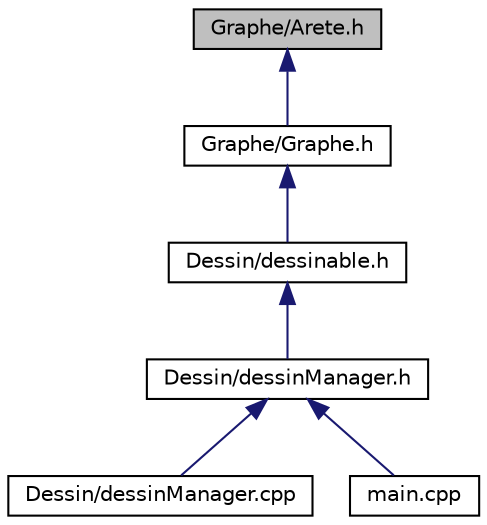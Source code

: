 digraph "Graphe/Arete.h"
{
  edge [fontname="Helvetica",fontsize="10",labelfontname="Helvetica",labelfontsize="10"];
  node [fontname="Helvetica",fontsize="10",shape=record];
  Node1 [label="Graphe/Arete.h",height=0.2,width=0.4,color="black", fillcolor="grey75", style="filled", fontcolor="black"];
  Node1 -> Node2 [dir="back",color="midnightblue",fontsize="10",style="solid"];
  Node2 [label="Graphe/Graphe.h",height=0.2,width=0.4,color="black", fillcolor="white", style="filled",URL="$_graphe_8h.html"];
  Node2 -> Node3 [dir="back",color="midnightblue",fontsize="10",style="solid"];
  Node3 [label="Dessin/dessinable.h",height=0.2,width=0.4,color="black", fillcolor="white", style="filled",URL="$dessinable_8h.html"];
  Node3 -> Node4 [dir="back",color="midnightblue",fontsize="10",style="solid"];
  Node4 [label="Dessin/dessinManager.h",height=0.2,width=0.4,color="black", fillcolor="white", style="filled",URL="$dessin_manager_8h.html"];
  Node4 -> Node5 [dir="back",color="midnightblue",fontsize="10",style="solid"];
  Node5 [label="Dessin/dessinManager.cpp",height=0.2,width=0.4,color="black", fillcolor="white", style="filled",URL="$dessin_manager_8cpp.html"];
  Node4 -> Node6 [dir="back",color="midnightblue",fontsize="10",style="solid"];
  Node6 [label="main.cpp",height=0.2,width=0.4,color="black", fillcolor="white", style="filled",URL="$main_8cpp.html"];
}
